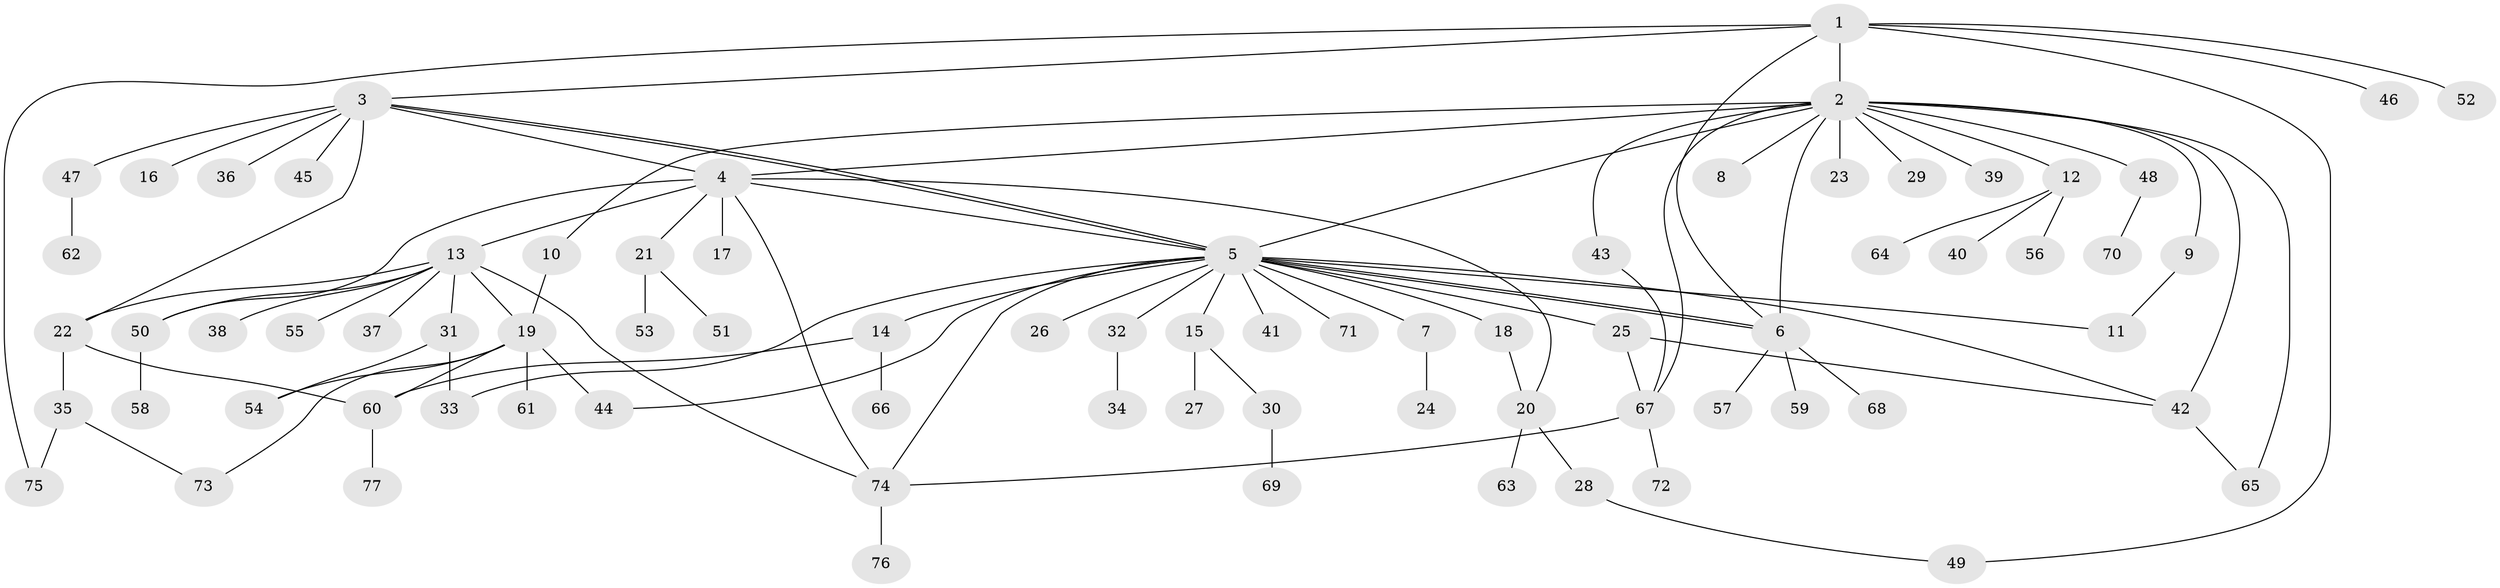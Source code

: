 // Generated by graph-tools (version 1.1) at 2025/50/03/09/25 03:50:01]
// undirected, 77 vertices, 104 edges
graph export_dot {
graph [start="1"]
  node [color=gray90,style=filled];
  1;
  2;
  3;
  4;
  5;
  6;
  7;
  8;
  9;
  10;
  11;
  12;
  13;
  14;
  15;
  16;
  17;
  18;
  19;
  20;
  21;
  22;
  23;
  24;
  25;
  26;
  27;
  28;
  29;
  30;
  31;
  32;
  33;
  34;
  35;
  36;
  37;
  38;
  39;
  40;
  41;
  42;
  43;
  44;
  45;
  46;
  47;
  48;
  49;
  50;
  51;
  52;
  53;
  54;
  55;
  56;
  57;
  58;
  59;
  60;
  61;
  62;
  63;
  64;
  65;
  66;
  67;
  68;
  69;
  70;
  71;
  72;
  73;
  74;
  75;
  76;
  77;
  1 -- 2;
  1 -- 3;
  1 -- 6;
  1 -- 46;
  1 -- 49;
  1 -- 52;
  1 -- 75;
  2 -- 4;
  2 -- 5;
  2 -- 6;
  2 -- 8;
  2 -- 9;
  2 -- 10;
  2 -- 12;
  2 -- 23;
  2 -- 29;
  2 -- 39;
  2 -- 42;
  2 -- 43;
  2 -- 48;
  2 -- 65;
  2 -- 67;
  3 -- 4;
  3 -- 5;
  3 -- 5;
  3 -- 16;
  3 -- 22;
  3 -- 36;
  3 -- 45;
  3 -- 47;
  4 -- 5;
  4 -- 13;
  4 -- 17;
  4 -- 20;
  4 -- 21;
  4 -- 50;
  4 -- 74;
  5 -- 6;
  5 -- 6;
  5 -- 7;
  5 -- 11;
  5 -- 14;
  5 -- 15;
  5 -- 18;
  5 -- 25;
  5 -- 26;
  5 -- 32;
  5 -- 33;
  5 -- 41;
  5 -- 42;
  5 -- 44;
  5 -- 71;
  5 -- 74;
  6 -- 57;
  6 -- 59;
  6 -- 68;
  7 -- 24;
  9 -- 11;
  10 -- 19;
  12 -- 40;
  12 -- 56;
  12 -- 64;
  13 -- 19;
  13 -- 22;
  13 -- 31;
  13 -- 37;
  13 -- 38;
  13 -- 50;
  13 -- 55;
  13 -- 74;
  14 -- 60;
  14 -- 66;
  15 -- 27;
  15 -- 30;
  18 -- 20;
  19 -- 44;
  19 -- 54;
  19 -- 60;
  19 -- 61;
  19 -- 73;
  20 -- 28;
  20 -- 63;
  21 -- 51;
  21 -- 53;
  22 -- 35;
  22 -- 60;
  25 -- 42;
  25 -- 67;
  28 -- 49;
  30 -- 69;
  31 -- 33;
  31 -- 54;
  32 -- 34;
  35 -- 73;
  35 -- 75;
  42 -- 65;
  43 -- 67;
  47 -- 62;
  48 -- 70;
  50 -- 58;
  60 -- 77;
  67 -- 72;
  67 -- 74;
  74 -- 76;
}

